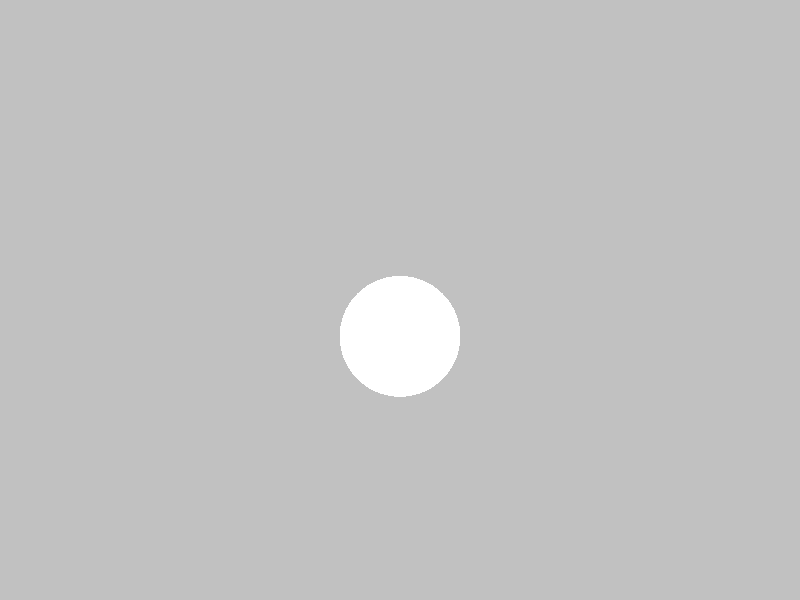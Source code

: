 // Persistence Of Vision raytracer version 3.5 sample file.
// Simpler but faster version of Joel NewKirk's GlassBoing animation

#include "colors.inc"
global_settings { assumed_gamma 2.2 }

#declare xfactor = clock*4;
#declare spherey = 5+abs(50*sin((clock)*2*pi));
#switch (xfactor)
    #range(0,1)  // x value cycles from 0 to 1
    #debug "Range A"
        #declare spherex = 50*xfactor;
        #break
    #range(1,3)  // x value cycles from 1 to -1
    #debug "Range B"
        #declare spherex = 50*(2-xfactor);
        #break
    #range(3,4)  // x value cycles from -1 back to 0
    #debug "Range C"
        #declare spherex = -50*(4-xfactor);
        #break
#end

camera {
    location  <0, 10.5,-100>
    direction <0,  0,   1>
    up        <0,  1,   0>
    right   <4/3,  0,   0>
    look_at <0, 11, 0>
}

light_source {<30, 120, 0> colour White
    fade_distance 90
    fade_power 1
}

sky_sphere {
    pigment {
        gradient y
        color_map {
            [0.0 Gray50 ]
            [1.0 Gray15 ]
        }
    }
}

#declare Brick =
texture {
    pigment { Gray75 }
    finish {
        ambient 0.0
        diffuse 0.8
    }
    scale 6
}

plane { x, -60 texture { Brick rotate y*90 }}               // left wall
plane { x, 60 texture { Brick rotate y* 90}}                // right wall
plane { z, 40 hollow on texture { Brick }}                            // back wall
plane { y, 0 texture { Brick } translate -y*5 }             // floor

sphere { <spherex,spherey, 0>, 10
    texture {
        pigment { White }
        finish { specular 1 roughness 0.001 }
    }
}

